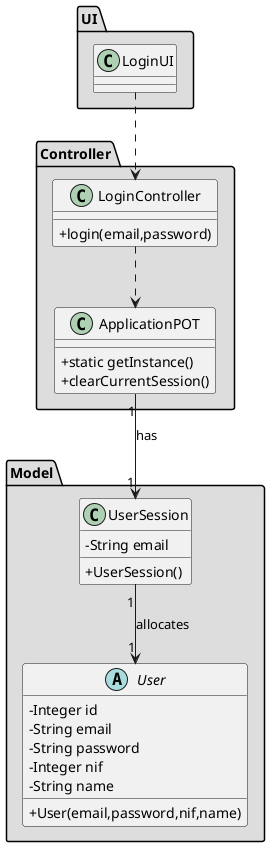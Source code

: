 @startuml
skinparam classAttributeIconSize 0


package "Controller" #DDDDDD {
class ApplicationPOT
{
  +static getInstance()
  +clearCurrentSession()
}
}


package "UI" #DDDDDD {
class LoginUI{

}
}


package "Controller" #DDDDDD {
class LoginController{
+login(email,password)
}
}


package "Model" #DDDDDD {

}




package "Model" #DDDDDD {
abstract class User{
-Integer id
-String email
-String password
-Integer nif
-String name
+User(email,password,nif,name)
}

class UserSession{
-String email
+UserSession()
}





}





LoginUI ..> LoginController
LoginController ..> ApplicationPOT
ApplicationPOT "1" --> "1" UserSession : has
UserSession "1" --> "1" User : allocates


@enduml